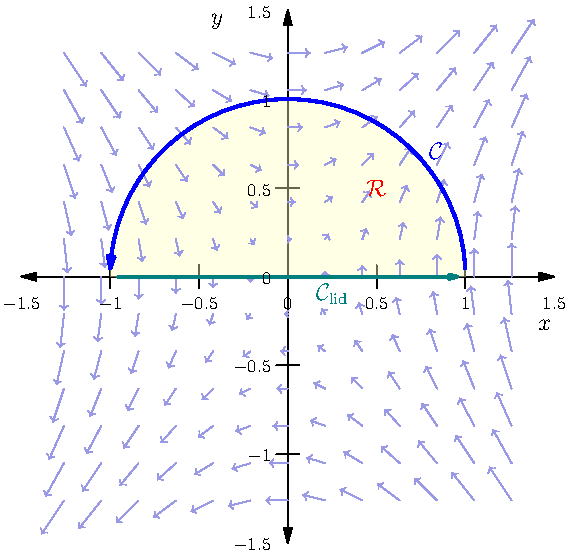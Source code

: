 import graph;
usepackage("amsmath");
size(10cm);
fill((1,0)..(0,1)..(-1,0)--cycle, opacity(0.4)+paleyellow);

xaxis("$x$", -1.5, 1.5, Ticks(Label(fontsize(9pt)), Step=0.5, begin=false, end=false), Arrows);
yaxis("$y$", -1.5, 1.5, Ticks(Label(fontsize(9pt)), Step=0.5, begin=false, end=false), Arrows);


real eps = 0.05;
for (real x=-1.26; x<=1.26; x+=0.21) {
  for (real y=-1.26; y<=1.26; y+=0.21) {
    pair P = (x,y);
    draw(P -- (P + eps * (2*y,3*x)), rgb(0.6,0.6,0.9), EndArrow(TeXHead));
  }
}
draw(arc((0,0), 1, 0, 180), blue+1.6, EndArrow(6), Margins);
draw((-1,0)--(1,0), deepcyan+1.4, EndArrow(4), Margins);
label("$\mathcal{C}$", dir(40), dir(40), blue);
label("$\mathcal{R}$", (0.5,0.5), red);
label("$\mathcal{C}_{\text{lid}}$", (0.25,0), dir(-90), deepcyan);
